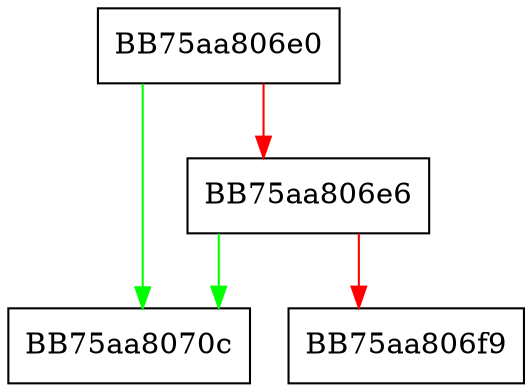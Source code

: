 digraph get_page_avail {
  node [shape="box"];
  graph [splines=ortho];
  BB75aa806e0 -> BB75aa8070c [color="green"];
  BB75aa806e0 -> BB75aa806e6 [color="red"];
  BB75aa806e6 -> BB75aa8070c [color="green"];
  BB75aa806e6 -> BB75aa806f9 [color="red"];
}
